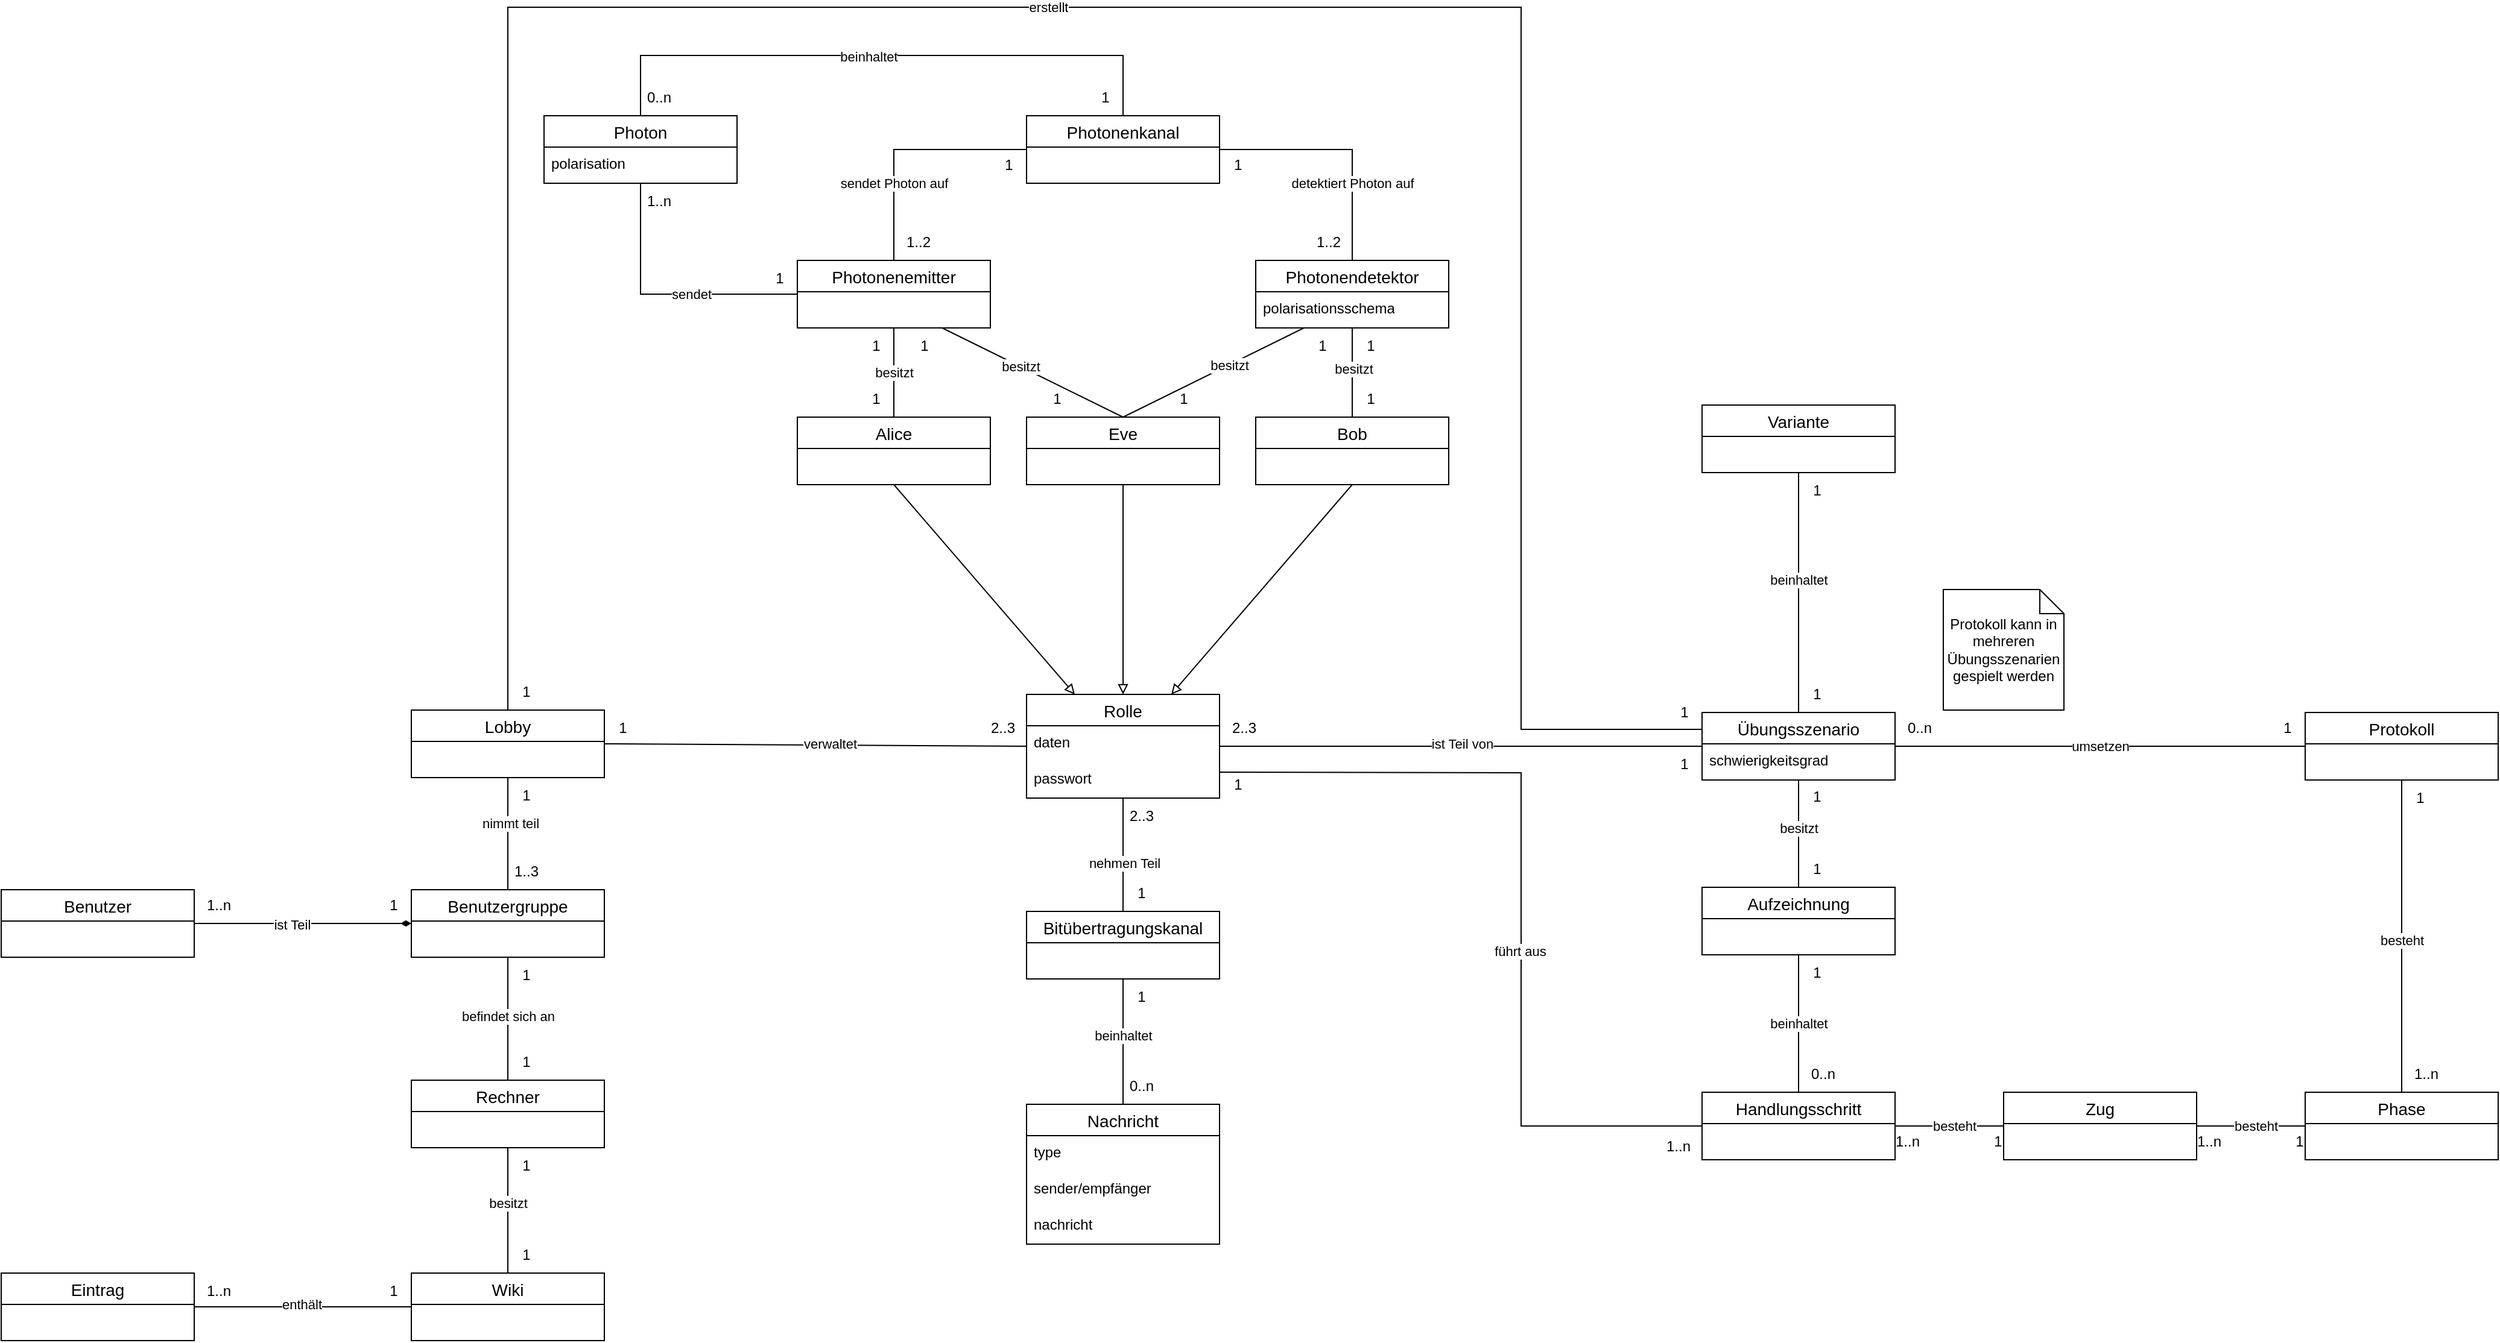 <mxfile version="21.1.2" type="device">
  <diagram id="R2lEEEUBdFMjLlhIrx00" name="Page-1">
    <mxGraphModel dx="4041" dy="4040" grid="1" gridSize="10" guides="1" tooltips="1" connect="1" arrows="1" fold="1" page="1" pageScale="1" pageWidth="850" pageHeight="1100" math="0" shadow="0" extFonts="Permanent Marker^https://fonts.googleapis.com/css?family=Permanent+Marker">
      <root>
        <mxCell id="0" />
        <mxCell id="1" parent="0" />
        <mxCell id="GPX1KlVqUzvG2VyEKRZV-11" value="Photonenkanal" style="swimlane;fontStyle=0;childLayout=stackLayout;horizontal=1;startSize=26;horizontalStack=0;resizeParent=1;resizeParentMax=0;resizeLast=0;collapsible=1;marginBottom=0;align=center;fontSize=14;" parent="1" vertex="1">
          <mxGeometry x="790" y="-1580" width="160" height="56" as="geometry" />
        </mxCell>
        <mxCell id="GPX1KlVqUzvG2VyEKRZV-12" value="Photon" style="swimlane;fontStyle=0;childLayout=stackLayout;horizontal=1;startSize=26;horizontalStack=0;resizeParent=1;resizeParentMax=0;resizeLast=0;collapsible=1;marginBottom=0;align=center;fontSize=14;" parent="1" vertex="1">
          <mxGeometry x="390" y="-1580" width="160" height="56" as="geometry" />
        </mxCell>
        <mxCell id="GPX1KlVqUzvG2VyEKRZV-13" value="polarisation" style="text;strokeColor=none;fillColor=none;spacingLeft=4;spacingRight=4;overflow=hidden;rotatable=0;points=[[0,0.5],[1,0.5]];portConstraint=eastwest;fontSize=12;whiteSpace=wrap;html=1;" parent="GPX1KlVqUzvG2VyEKRZV-12" vertex="1">
          <mxGeometry y="26" width="160" height="30" as="geometry" />
        </mxCell>
        <mxCell id="GPX1KlVqUzvG2VyEKRZV-14" value="Photonendetektor" style="swimlane;fontStyle=0;childLayout=stackLayout;horizontal=1;startSize=26;horizontalStack=0;resizeParent=1;resizeParentMax=0;resizeLast=0;collapsible=1;marginBottom=0;align=center;fontSize=14;" parent="1" vertex="1">
          <mxGeometry x="980" y="-1460" width="160" height="56" as="geometry" />
        </mxCell>
        <mxCell id="GPX1KlVqUzvG2VyEKRZV-15" value="polarisationsschema" style="text;strokeColor=none;fillColor=none;spacingLeft=4;spacingRight=4;overflow=hidden;rotatable=0;points=[[0,0.5],[1,0.5]];portConstraint=eastwest;fontSize=12;whiteSpace=wrap;html=1;" parent="GPX1KlVqUzvG2VyEKRZV-14" vertex="1">
          <mxGeometry y="26" width="160" height="30" as="geometry" />
        </mxCell>
        <mxCell id="GPX1KlVqUzvG2VyEKRZV-16" value="Bitübertragungskanal" style="swimlane;fontStyle=0;childLayout=stackLayout;horizontal=1;startSize=26;horizontalStack=0;resizeParent=1;resizeParentMax=0;resizeLast=0;collapsible=1;marginBottom=0;align=center;fontSize=14;" parent="1" vertex="1">
          <mxGeometry x="790" y="-920" width="160" height="56" as="geometry" />
        </mxCell>
        <mxCell id="GPX1KlVqUzvG2VyEKRZV-18" value="Photonenemitter" style="swimlane;fontStyle=0;childLayout=stackLayout;horizontal=1;startSize=26;horizontalStack=0;resizeParent=1;resizeParentMax=0;resizeLast=0;collapsible=1;marginBottom=0;align=center;fontSize=14;" parent="1" vertex="1">
          <mxGeometry x="600" y="-1460" width="160" height="56" as="geometry" />
        </mxCell>
        <mxCell id="GPX1KlVqUzvG2VyEKRZV-24" value="Rolle" style="swimlane;fontStyle=0;childLayout=stackLayout;horizontal=1;startSize=26;horizontalStack=0;resizeParent=1;resizeParentMax=0;resizeLast=0;collapsible=1;marginBottom=0;align=center;fontSize=14;" parent="1" vertex="1">
          <mxGeometry x="790" y="-1100" width="160" height="86" as="geometry" />
        </mxCell>
        <mxCell id="GPX1KlVqUzvG2VyEKRZV-25" value="daten" style="text;strokeColor=none;fillColor=none;spacingLeft=4;spacingRight=4;overflow=hidden;rotatable=0;points=[[0,0.5],[1,0.5]];portConstraint=eastwest;fontSize=12;whiteSpace=wrap;html=1;align=left;" parent="GPX1KlVqUzvG2VyEKRZV-24" vertex="1">
          <mxGeometry y="26" width="160" height="30" as="geometry" />
        </mxCell>
        <mxCell id="GPX1KlVqUzvG2VyEKRZV-26" value="passwort" style="text;strokeColor=none;fillColor=none;spacingLeft=4;spacingRight=4;overflow=hidden;rotatable=0;points=[[0,0.5],[1,0.5]];portConstraint=eastwest;fontSize=12;whiteSpace=wrap;html=1;align=left;" parent="GPX1KlVqUzvG2VyEKRZV-24" vertex="1">
          <mxGeometry y="56" width="160" height="30" as="geometry" />
        </mxCell>
        <mxCell id="GPX1KlVqUzvG2VyEKRZV-28" value="Bob" style="swimlane;fontStyle=0;childLayout=stackLayout;horizontal=1;startSize=26;horizontalStack=0;resizeParent=1;resizeParentMax=0;resizeLast=0;collapsible=1;marginBottom=0;align=center;fontSize=14;" parent="1" vertex="1">
          <mxGeometry x="980" y="-1330" width="160" height="56" as="geometry" />
        </mxCell>
        <mxCell id="GPX1KlVqUzvG2VyEKRZV-29" value="Eve" style="swimlane;fontStyle=0;childLayout=stackLayout;horizontal=1;startSize=26;horizontalStack=0;resizeParent=1;resizeParentMax=0;resizeLast=0;collapsible=1;marginBottom=0;align=center;fontSize=14;" parent="1" vertex="1">
          <mxGeometry x="790" y="-1330" width="160" height="56" as="geometry" />
        </mxCell>
        <mxCell id="GPX1KlVqUzvG2VyEKRZV-30" value="Alice" style="swimlane;fontStyle=0;childLayout=stackLayout;horizontal=1;startSize=26;horizontalStack=0;resizeParent=1;resizeParentMax=0;resizeLast=0;collapsible=1;marginBottom=0;align=center;fontSize=14;" parent="1" vertex="1">
          <mxGeometry x="600" y="-1330" width="160" height="56" as="geometry" />
        </mxCell>
        <mxCell id="GPX1KlVqUzvG2VyEKRZV-35" value="" style="endArrow=block;html=1;rounded=0;exitX=0.5;exitY=1;exitDx=0;exitDy=0;endFill=0;entryX=0.25;entryY=0;entryDx=0;entryDy=0;" parent="1" source="GPX1KlVqUzvG2VyEKRZV-30" target="GPX1KlVqUzvG2VyEKRZV-24" edge="1">
          <mxGeometry width="50" height="50" relative="1" as="geometry">
            <mxPoint x="1120" y="-1180" as="sourcePoint" />
            <mxPoint x="1170" y="-1230" as="targetPoint" />
          </mxGeometry>
        </mxCell>
        <mxCell id="GPX1KlVqUzvG2VyEKRZV-37" value="" style="endArrow=block;html=1;rounded=0;exitX=0.5;exitY=1;exitDx=0;exitDy=0;endFill=0;entryX=0.5;entryY=0;entryDx=0;entryDy=0;" parent="1" source="GPX1KlVqUzvG2VyEKRZV-29" target="GPX1KlVqUzvG2VyEKRZV-24" edge="1">
          <mxGeometry width="50" height="50" relative="1" as="geometry">
            <mxPoint x="710" y="-1264" as="sourcePoint" />
            <mxPoint x="880" y="-1150" as="targetPoint" />
          </mxGeometry>
        </mxCell>
        <mxCell id="GPX1KlVqUzvG2VyEKRZV-38" value="" style="endArrow=block;html=1;rounded=0;exitX=0.5;exitY=1;exitDx=0;exitDy=0;endFill=0;entryX=0.75;entryY=0;entryDx=0;entryDy=0;" parent="1" source="GPX1KlVqUzvG2VyEKRZV-28" target="GPX1KlVqUzvG2VyEKRZV-24" edge="1">
          <mxGeometry width="50" height="50" relative="1" as="geometry">
            <mxPoint x="880" y="-1264" as="sourcePoint" />
            <mxPoint x="880" y="-1150" as="targetPoint" />
          </mxGeometry>
        </mxCell>
        <mxCell id="GPX1KlVqUzvG2VyEKRZV-39" value="besitzt" style="endArrow=none;html=1;rounded=0;exitX=0.5;exitY=0;exitDx=0;exitDy=0;entryX=0.5;entryY=1;entryDx=0;entryDy=0;" parent="1" source="GPX1KlVqUzvG2VyEKRZV-30" target="GPX1KlVqUzvG2VyEKRZV-18" edge="1">
          <mxGeometry width="50" height="50" relative="1" as="geometry">
            <mxPoint x="930" y="-1340" as="sourcePoint" />
            <mxPoint x="980" y="-1390" as="targetPoint" />
          </mxGeometry>
        </mxCell>
        <mxCell id="GPX1KlVqUzvG2VyEKRZV-40" value="" style="endArrow=none;html=1;rounded=0;exitX=0.5;exitY=0;exitDx=0;exitDy=0;entryX=0.75;entryY=1;entryDx=0;entryDy=0;" parent="1" source="GPX1KlVqUzvG2VyEKRZV-29" target="GPX1KlVqUzvG2VyEKRZV-18" edge="1">
          <mxGeometry width="50" height="50" relative="1" as="geometry">
            <mxPoint x="930" y="-1340" as="sourcePoint" />
            <mxPoint x="980" y="-1390" as="targetPoint" />
          </mxGeometry>
        </mxCell>
        <mxCell id="ksc56Fep-IioeLBklwjt-76" value="besitzt" style="edgeLabel;html=1;align=center;verticalAlign=middle;resizable=0;points=[];" vertex="1" connectable="0" parent="GPX1KlVqUzvG2VyEKRZV-40">
          <mxGeometry x="0.134" relative="1" as="geometry">
            <mxPoint as="offset" />
          </mxGeometry>
        </mxCell>
        <mxCell id="GPX1KlVqUzvG2VyEKRZV-41" value="" style="endArrow=none;html=1;rounded=0;exitX=0.5;exitY=0;exitDx=0;exitDy=0;entryX=0.25;entryY=1;entryDx=0;entryDy=0;" parent="1" source="GPX1KlVqUzvG2VyEKRZV-29" target="GPX1KlVqUzvG2VyEKRZV-14" edge="1">
          <mxGeometry width="50" height="50" relative="1" as="geometry">
            <mxPoint x="930" y="-1340" as="sourcePoint" />
            <mxPoint x="1020" y="-1370" as="targetPoint" />
          </mxGeometry>
        </mxCell>
        <mxCell id="ksc56Fep-IioeLBklwjt-77" value="besitzt" style="edgeLabel;html=1;align=center;verticalAlign=middle;resizable=0;points=[];" vertex="1" connectable="0" parent="GPX1KlVqUzvG2VyEKRZV-41">
          <mxGeometry x="0.165" relative="1" as="geometry">
            <mxPoint as="offset" />
          </mxGeometry>
        </mxCell>
        <mxCell id="GPX1KlVqUzvG2VyEKRZV-42" value="" style="endArrow=none;html=1;rounded=0;exitX=0.5;exitY=0;exitDx=0;exitDy=0;entryX=0.5;entryY=1;entryDx=0;entryDy=0;" parent="1" source="GPX1KlVqUzvG2VyEKRZV-28" target="GPX1KlVqUzvG2VyEKRZV-14" edge="1">
          <mxGeometry width="50" height="50" relative="1" as="geometry">
            <mxPoint x="1050" y="-1350" as="sourcePoint" />
            <mxPoint x="1080" y="-1380" as="targetPoint" />
          </mxGeometry>
        </mxCell>
        <mxCell id="ksc56Fep-IioeLBklwjt-78" value="besitzt" style="edgeLabel;html=1;align=center;verticalAlign=middle;resizable=0;points=[];" vertex="1" connectable="0" parent="GPX1KlVqUzvG2VyEKRZV-42">
          <mxGeometry x="0.095" y="-1" relative="1" as="geometry">
            <mxPoint as="offset" />
          </mxGeometry>
        </mxCell>
        <mxCell id="GPX1KlVqUzvG2VyEKRZV-43" value="Übungsszenario" style="swimlane;fontStyle=0;childLayout=stackLayout;horizontal=1;startSize=26;horizontalStack=0;resizeParent=1;resizeParentMax=0;resizeLast=0;collapsible=1;marginBottom=0;align=center;fontSize=14;" parent="1" vertex="1">
          <mxGeometry x="1350" y="-1085" width="160" height="56" as="geometry" />
        </mxCell>
        <mxCell id="GPX1KlVqUzvG2VyEKRZV-44" value="schwierigkeitsgrad" style="text;strokeColor=none;fillColor=none;spacingLeft=4;spacingRight=4;overflow=hidden;rotatable=0;points=[[0,0.5],[1,0.5]];portConstraint=eastwest;fontSize=12;whiteSpace=wrap;html=1;" parent="GPX1KlVqUzvG2VyEKRZV-43" vertex="1">
          <mxGeometry y="26" width="160" height="30" as="geometry" />
        </mxCell>
        <mxCell id="GPX1KlVqUzvG2VyEKRZV-45" value="" style="endArrow=none;html=1;rounded=0;exitX=1;exitY=0.5;exitDx=0;exitDy=0;entryX=0;entryY=0.5;entryDx=0;entryDy=0;" parent="1" source="GPX1KlVqUzvG2VyEKRZV-24" target="GPX1KlVqUzvG2VyEKRZV-43" edge="1">
          <mxGeometry width="50" height="50" relative="1" as="geometry">
            <mxPoint x="1010" y="-1080" as="sourcePoint" />
            <mxPoint x="1310" y="-1050" as="targetPoint" />
          </mxGeometry>
        </mxCell>
        <mxCell id="GPX1KlVqUzvG2VyEKRZV-125" value="ist Teil von" style="edgeLabel;html=1;align=center;verticalAlign=middle;resizable=0;points=[];" parent="GPX1KlVqUzvG2VyEKRZV-45" vertex="1" connectable="0">
          <mxGeometry x="-0.032" relative="1" as="geometry">
            <mxPoint x="7" y="-2" as="offset" />
          </mxGeometry>
        </mxCell>
        <mxCell id="GPX1KlVqUzvG2VyEKRZV-50" value="" style="endArrow=none;html=1;rounded=0;exitX=0.5;exitY=0;exitDx=0;exitDy=0;entryX=0;entryY=0.5;entryDx=0;entryDy=0;" parent="1" source="GPX1KlVqUzvG2VyEKRZV-18" target="GPX1KlVqUzvG2VyEKRZV-11" edge="1">
          <mxGeometry width="50" height="50" relative="1" as="geometry">
            <mxPoint x="990" y="-1360" as="sourcePoint" />
            <mxPoint x="1040" y="-1410" as="targetPoint" />
            <Array as="points">
              <mxPoint x="680" y="-1552" />
            </Array>
          </mxGeometry>
        </mxCell>
        <mxCell id="GPX1KlVqUzvG2VyEKRZV-116" value="sendet Photon auf" style="edgeLabel;html=1;align=center;verticalAlign=middle;resizable=0;points=[];" parent="GPX1KlVqUzvG2VyEKRZV-50" vertex="1" connectable="0">
          <mxGeometry x="-0.198" y="1" relative="1" as="geometry">
            <mxPoint x="1" y="17" as="offset" />
          </mxGeometry>
        </mxCell>
        <mxCell id="GPX1KlVqUzvG2VyEKRZV-51" value="" style="endArrow=none;html=1;rounded=0;exitX=0.5;exitY=0;exitDx=0;exitDy=0;entryX=1;entryY=0.5;entryDx=0;entryDy=0;" parent="1" source="GPX1KlVqUzvG2VyEKRZV-14" target="GPX1KlVqUzvG2VyEKRZV-11" edge="1">
          <mxGeometry width="50" height="50" relative="1" as="geometry">
            <mxPoint x="990" y="-1360" as="sourcePoint" />
            <mxPoint x="1040" y="-1410" as="targetPoint" />
            <Array as="points">
              <mxPoint x="1060" y="-1552" />
            </Array>
          </mxGeometry>
        </mxCell>
        <mxCell id="GPX1KlVqUzvG2VyEKRZV-117" value="detektiert Photon&amp;nbsp;auf" style="edgeLabel;html=1;align=center;verticalAlign=middle;resizable=0;points=[];" parent="GPX1KlVqUzvG2VyEKRZV-51" vertex="1" connectable="0">
          <mxGeometry x="-0.366" y="1" relative="1" as="geometry">
            <mxPoint x="1" as="offset" />
          </mxGeometry>
        </mxCell>
        <mxCell id="GPX1KlVqUzvG2VyEKRZV-52" value="" style="endArrow=none;html=1;rounded=0;exitX=0;exitY=0.5;exitDx=0;exitDy=0;entryX=0.5;entryY=1;entryDx=0;entryDy=0;" parent="1" source="GPX1KlVqUzvG2VyEKRZV-18" target="GPX1KlVqUzvG2VyEKRZV-12" edge="1">
          <mxGeometry width="50" height="50" relative="1" as="geometry">
            <mxPoint x="990" y="-1570" as="sourcePoint" />
            <mxPoint x="1040" y="-1620" as="targetPoint" />
            <Array as="points">
              <mxPoint x="470" y="-1432" />
            </Array>
          </mxGeometry>
        </mxCell>
        <mxCell id="GPX1KlVqUzvG2VyEKRZV-124" value="sendet" style="edgeLabel;html=1;align=center;verticalAlign=middle;resizable=0;points=[];" parent="GPX1KlVqUzvG2VyEKRZV-52" vertex="1" connectable="0">
          <mxGeometry x="-0.207" relative="1" as="geometry">
            <mxPoint as="offset" />
          </mxGeometry>
        </mxCell>
        <mxCell id="GPX1KlVqUzvG2VyEKRZV-53" value="" style="endArrow=none;html=1;rounded=0;exitX=0.5;exitY=0;exitDx=0;exitDy=0;entryX=0.5;entryY=1;entryDx=0;entryDy=0;" parent="1" source="GPX1KlVqUzvG2VyEKRZV-16" target="GPX1KlVqUzvG2VyEKRZV-24" edge="1">
          <mxGeometry width="50" height="50" relative="1" as="geometry">
            <mxPoint x="1040" y="-1030" as="sourcePoint" />
            <mxPoint x="890" y="-980" as="targetPoint" />
          </mxGeometry>
        </mxCell>
        <mxCell id="GPX1KlVqUzvG2VyEKRZV-99" value="nehmen Teil" style="edgeLabel;html=1;align=center;verticalAlign=middle;resizable=0;points=[];" parent="GPX1KlVqUzvG2VyEKRZV-53" vertex="1" connectable="0">
          <mxGeometry x="-0.14" y="-1" relative="1" as="geometry">
            <mxPoint as="offset" />
          </mxGeometry>
        </mxCell>
        <mxCell id="GPX1KlVqUzvG2VyEKRZV-54" value="Nachricht" style="swimlane;fontStyle=0;childLayout=stackLayout;horizontal=1;startSize=26;horizontalStack=0;resizeParent=1;resizeParentMax=0;resizeLast=0;collapsible=1;marginBottom=0;align=center;fontSize=14;" parent="1" vertex="1">
          <mxGeometry x="790" y="-760" width="160" height="116" as="geometry" />
        </mxCell>
        <mxCell id="GPX1KlVqUzvG2VyEKRZV-85" value="type" style="text;strokeColor=none;fillColor=none;spacingLeft=4;spacingRight=4;overflow=hidden;rotatable=0;points=[[0,0.5],[1,0.5]];portConstraint=eastwest;fontSize=12;whiteSpace=wrap;html=1;align=left;" parent="GPX1KlVqUzvG2VyEKRZV-54" vertex="1">
          <mxGeometry y="26" width="160" height="30" as="geometry" />
        </mxCell>
        <mxCell id="GPX1KlVqUzvG2VyEKRZV-107" value="sender/empfänger" style="text;strokeColor=none;fillColor=none;spacingLeft=4;spacingRight=4;overflow=hidden;rotatable=0;points=[[0,0.5],[1,0.5]];portConstraint=eastwest;fontSize=12;whiteSpace=wrap;html=1;align=left;" parent="GPX1KlVqUzvG2VyEKRZV-54" vertex="1">
          <mxGeometry y="56" width="160" height="30" as="geometry" />
        </mxCell>
        <mxCell id="GPX1KlVqUzvG2VyEKRZV-86" value="nachricht" style="text;strokeColor=none;fillColor=none;spacingLeft=4;spacingRight=4;overflow=hidden;rotatable=0;points=[[0,0.5],[1,0.5]];portConstraint=eastwest;fontSize=12;whiteSpace=wrap;html=1;align=left;" parent="GPX1KlVqUzvG2VyEKRZV-54" vertex="1">
          <mxGeometry y="86" width="160" height="30" as="geometry" />
        </mxCell>
        <mxCell id="GPX1KlVqUzvG2VyEKRZV-55" value="" style="endArrow=none;html=1;rounded=0;exitX=0.5;exitY=0;exitDx=0;exitDy=0;entryX=0.5;entryY=1;entryDx=0;entryDy=0;" parent="1" source="GPX1KlVqUzvG2VyEKRZV-54" target="GPX1KlVqUzvG2VyEKRZV-16" edge="1">
          <mxGeometry width="50" height="50" relative="1" as="geometry">
            <mxPoint x="1020" y="-1000" as="sourcePoint" />
            <mxPoint x="1070" y="-1050" as="targetPoint" />
          </mxGeometry>
        </mxCell>
        <mxCell id="GPX1KlVqUzvG2VyEKRZV-104" value="beinhaltet" style="edgeLabel;html=1;align=center;verticalAlign=middle;resizable=0;points=[];" parent="GPX1KlVqUzvG2VyEKRZV-55" vertex="1" connectable="0">
          <mxGeometry x="0.096" y="1" relative="1" as="geometry">
            <mxPoint x="1" as="offset" />
          </mxGeometry>
        </mxCell>
        <mxCell id="GPX1KlVqUzvG2VyEKRZV-56" value="Rechner" style="swimlane;fontStyle=0;childLayout=stackLayout;horizontal=1;startSize=26;horizontalStack=0;resizeParent=1;resizeParentMax=0;resizeLast=0;collapsible=1;marginBottom=0;align=center;fontSize=14;" parent="1" vertex="1">
          <mxGeometry x="280" y="-780" width="160" height="56" as="geometry" />
        </mxCell>
        <mxCell id="GPX1KlVqUzvG2VyEKRZV-57" value="" style="endArrow=none;html=1;rounded=0;exitX=0.5;exitY=0;exitDx=0;exitDy=0;entryX=0.5;entryY=1;entryDx=0;entryDy=0;" parent="1" source="GPX1KlVqUzvG2VyEKRZV-56" target="ksc56Fep-IioeLBklwjt-12" edge="1">
          <mxGeometry width="50" height="50" relative="1" as="geometry">
            <mxPoint x="710" y="-1080" as="sourcePoint" />
            <mxPoint x="570" y="-1061" as="targetPoint" />
          </mxGeometry>
        </mxCell>
        <mxCell id="GPX1KlVqUzvG2VyEKRZV-90" value="befindet sich an" style="edgeLabel;html=1;align=center;verticalAlign=middle;resizable=0;points=[];" parent="GPX1KlVqUzvG2VyEKRZV-57" vertex="1" connectable="0">
          <mxGeometry x="-0.306" y="-2" relative="1" as="geometry">
            <mxPoint x="-2" y="-18" as="offset" />
          </mxGeometry>
        </mxCell>
        <mxCell id="GPX1KlVqUzvG2VyEKRZV-58" value="Wiki" style="swimlane;fontStyle=0;childLayout=stackLayout;horizontal=1;startSize=26;horizontalStack=0;resizeParent=1;resizeParentMax=0;resizeLast=0;collapsible=1;marginBottom=0;align=center;fontSize=14;" parent="1" vertex="1">
          <mxGeometry x="280" y="-620" width="160" height="56" as="geometry" />
        </mxCell>
        <mxCell id="GPX1KlVqUzvG2VyEKRZV-59" value="" style="endArrow=none;html=1;rounded=0;exitX=0.5;exitY=0;exitDx=0;exitDy=0;entryX=0.5;entryY=1;entryDx=0;entryDy=0;" parent="1" source="GPX1KlVqUzvG2VyEKRZV-58" target="GPX1KlVqUzvG2VyEKRZV-56" edge="1">
          <mxGeometry width="50" height="50" relative="1" as="geometry">
            <mxPoint x="710" y="-630" as="sourcePoint" />
            <mxPoint x="760" y="-680" as="targetPoint" />
          </mxGeometry>
        </mxCell>
        <mxCell id="GPX1KlVqUzvG2VyEKRZV-93" value="besitzt" style="edgeLabel;html=1;align=center;verticalAlign=middle;resizable=0;points=[];" parent="GPX1KlVqUzvG2VyEKRZV-59" vertex="1" connectable="0">
          <mxGeometry x="0.115" y="-1" relative="1" as="geometry">
            <mxPoint x="-1" as="offset" />
          </mxGeometry>
        </mxCell>
        <mxCell id="GPX1KlVqUzvG2VyEKRZV-60" value="Eintrag" style="swimlane;fontStyle=0;childLayout=stackLayout;horizontal=1;startSize=26;horizontalStack=0;resizeParent=1;resizeParentMax=0;resizeLast=0;collapsible=1;marginBottom=0;align=center;fontSize=14;" parent="1" vertex="1">
          <mxGeometry x="-60" y="-620" width="160" height="56" as="geometry" />
        </mxCell>
        <mxCell id="GPX1KlVqUzvG2VyEKRZV-61" value="" style="endArrow=none;html=1;rounded=0;exitX=1;exitY=0.5;exitDx=0;exitDy=0;entryX=0;entryY=0.5;entryDx=0;entryDy=0;" parent="1" source="GPX1KlVqUzvG2VyEKRZV-60" target="GPX1KlVqUzvG2VyEKRZV-58" edge="1">
          <mxGeometry width="50" height="50" relative="1" as="geometry">
            <mxPoint x="710" y="-770" as="sourcePoint" />
            <mxPoint x="760" y="-820" as="targetPoint" />
          </mxGeometry>
        </mxCell>
        <mxCell id="GPX1KlVqUzvG2VyEKRZV-96" value="enthält" style="edgeLabel;html=1;align=center;verticalAlign=middle;resizable=0;points=[];" parent="GPX1KlVqUzvG2VyEKRZV-61" vertex="1" connectable="0">
          <mxGeometry x="-0.125" y="2" relative="1" as="geometry">
            <mxPoint x="10" as="offset" />
          </mxGeometry>
        </mxCell>
        <mxCell id="GPX1KlVqUzvG2VyEKRZV-62" value="Handlungsschritt" style="swimlane;fontStyle=0;childLayout=stackLayout;horizontal=1;startSize=26;horizontalStack=0;resizeParent=1;resizeParentMax=0;resizeLast=0;collapsible=1;marginBottom=0;align=center;fontSize=14;" parent="1" vertex="1">
          <mxGeometry x="1350" y="-770" width="160" height="56" as="geometry" />
        </mxCell>
        <mxCell id="GPX1KlVqUzvG2VyEKRZV-63" value="Phase" style="swimlane;fontStyle=0;childLayout=stackLayout;horizontal=1;startSize=26;horizontalStack=0;resizeParent=1;resizeParentMax=0;resizeLast=0;collapsible=1;marginBottom=0;align=center;fontSize=14;" parent="1" vertex="1">
          <mxGeometry x="1850" y="-770" width="160" height="56" as="geometry" />
        </mxCell>
        <mxCell id="GPX1KlVqUzvG2VyEKRZV-64" value="" style="endArrow=none;html=1;rounded=0;entryX=0;entryY=0.5;entryDx=0;entryDy=0;exitX=1;exitY=0.5;exitDx=0;exitDy=0;" parent="1" source="-kzUQ8mjugvhLdc6v-UZ-4" target="GPX1KlVqUzvG2VyEKRZV-63" edge="1">
          <mxGeometry width="50" height="50" relative="1" as="geometry">
            <mxPoint x="1650" y="-752" as="sourcePoint" />
            <mxPoint x="1620" y="-890" as="targetPoint" />
          </mxGeometry>
        </mxCell>
        <mxCell id="GPX1KlVqUzvG2VyEKRZV-156" value="besteht" style="edgeLabel;html=1;align=center;verticalAlign=middle;resizable=0;points=[];" parent="GPX1KlVqUzvG2VyEKRZV-64" vertex="1" connectable="0">
          <mxGeometry x="-0.137" relative="1" as="geometry">
            <mxPoint x="10" as="offset" />
          </mxGeometry>
        </mxCell>
        <mxCell id="GPX1KlVqUzvG2VyEKRZV-65" value="" style="endArrow=none;html=1;rounded=0;exitX=0;exitY=0.5;exitDx=0;exitDy=0;entryX=1;entryY=0.75;entryDx=0;entryDy=0;" parent="1" source="GPX1KlVqUzvG2VyEKRZV-62" target="GPX1KlVqUzvG2VyEKRZV-24" edge="1">
          <mxGeometry width="50" height="50" relative="1" as="geometry">
            <mxPoint x="1640" y="-760" as="sourcePoint" />
            <mxPoint x="1260" y="-980" as="targetPoint" />
            <Array as="points">
              <mxPoint x="1200" y="-742" />
              <mxPoint x="1200" y="-990" />
              <mxPoint x="1200" y="-1035" />
            </Array>
          </mxGeometry>
        </mxCell>
        <mxCell id="GPX1KlVqUzvG2VyEKRZV-153" value="führt aus" style="edgeLabel;html=1;align=center;verticalAlign=middle;resizable=0;points=[];" parent="GPX1KlVqUzvG2VyEKRZV-65" vertex="1" connectable="0">
          <mxGeometry x="-0.147" y="1" relative="1" as="geometry">
            <mxPoint as="offset" />
          </mxGeometry>
        </mxCell>
        <mxCell id="GPX1KlVqUzvG2VyEKRZV-66" value="Variante" style="swimlane;fontStyle=0;childLayout=stackLayout;horizontal=1;startSize=26;horizontalStack=0;resizeParent=1;resizeParentMax=0;resizeLast=0;collapsible=1;marginBottom=0;align=center;fontSize=14;" parent="1" vertex="1">
          <mxGeometry x="1350" y="-1340" width="160" height="56" as="geometry" />
        </mxCell>
        <mxCell id="GPX1KlVqUzvG2VyEKRZV-67" value="" style="endArrow=none;html=1;rounded=0;exitX=0.5;exitY=0;exitDx=0;exitDy=0;entryX=0.5;entryY=1;entryDx=0;entryDy=0;" parent="1" source="GPX1KlVqUzvG2VyEKRZV-43" target="GPX1KlVqUzvG2VyEKRZV-66" edge="1">
          <mxGeometry width="50" height="50" relative="1" as="geometry">
            <mxPoint x="1590" y="-1220" as="sourcePoint" />
            <mxPoint x="1690" y="-1280" as="targetPoint" />
            <Array as="points">
              <mxPoint x="1430" y="-1170" />
            </Array>
          </mxGeometry>
        </mxCell>
        <mxCell id="GPX1KlVqUzvG2VyEKRZV-138" value="beinhaltet" style="edgeLabel;html=1;align=center;verticalAlign=middle;resizable=0;points=[];" parent="GPX1KlVqUzvG2VyEKRZV-67" vertex="1" connectable="0">
          <mxGeometry x="0.098" y="-1" relative="1" as="geometry">
            <mxPoint x="-1" y="-1" as="offset" />
          </mxGeometry>
        </mxCell>
        <mxCell id="GPX1KlVqUzvG2VyEKRZV-68" value="" style="endArrow=none;html=1;rounded=0;exitX=0.5;exitY=0;exitDx=0;exitDy=0;entryX=0.5;entryY=1;entryDx=0;entryDy=0;" parent="1" source="GPX1KlVqUzvG2VyEKRZV-63" target="GPX1KlVqUzvG2VyEKRZV-69" edge="1">
          <mxGeometry width="50" height="50" relative="1" as="geometry">
            <mxPoint x="1759.42" y="-430" as="sourcePoint" />
            <mxPoint x="1809.42" y="-1050" as="targetPoint" />
            <Array as="points" />
          </mxGeometry>
        </mxCell>
        <mxCell id="GPX1KlVqUzvG2VyEKRZV-144" value="besteht" style="edgeLabel;html=1;align=center;verticalAlign=middle;resizable=0;points=[];" parent="GPX1KlVqUzvG2VyEKRZV-68" vertex="1" connectable="0">
          <mxGeometry x="0.132" relative="1" as="geometry">
            <mxPoint y="20" as="offset" />
          </mxGeometry>
        </mxCell>
        <mxCell id="GPX1KlVqUzvG2VyEKRZV-69" value="Protokoll" style="swimlane;fontStyle=0;childLayout=stackLayout;horizontal=1;startSize=26;horizontalStack=0;resizeParent=1;resizeParentMax=0;resizeLast=0;collapsible=1;marginBottom=0;align=center;fontSize=14;" parent="1" vertex="1">
          <mxGeometry x="1850" y="-1085" width="160" height="56" as="geometry" />
        </mxCell>
        <mxCell id="GPX1KlVqUzvG2VyEKRZV-71" value="Aufzeichnung" style="swimlane;fontStyle=0;childLayout=stackLayout;horizontal=1;startSize=26;horizontalStack=0;resizeParent=1;resizeParentMax=0;resizeLast=0;collapsible=1;marginBottom=0;align=center;fontSize=14;" parent="1" vertex="1">
          <mxGeometry x="1350" y="-940" width="160" height="56" as="geometry" />
        </mxCell>
        <mxCell id="GPX1KlVqUzvG2VyEKRZV-77" value="beinhaltet" style="endArrow=none;html=1;rounded=0;exitX=0.5;exitY=0;exitDx=0;exitDy=0;entryX=0.5;entryY=1;entryDx=0;entryDy=0;" parent="1" source="GPX1KlVqUzvG2VyEKRZV-62" target="GPX1KlVqUzvG2VyEKRZV-71" edge="1">
          <mxGeometry width="50" height="50" relative="1" as="geometry">
            <mxPoint x="1490" y="-910" as="sourcePoint" />
            <mxPoint x="1540" y="-960" as="targetPoint" />
          </mxGeometry>
        </mxCell>
        <mxCell id="GPX1KlVqUzvG2VyEKRZV-78" value="" style="endArrow=none;html=1;rounded=0;exitX=0.5;exitY=0;exitDx=0;exitDy=0;entryX=0.5;entryY=1;entryDx=0;entryDy=0;" parent="1" source="GPX1KlVqUzvG2VyEKRZV-71" target="GPX1KlVqUzvG2VyEKRZV-43" edge="1">
          <mxGeometry width="50" height="50" relative="1" as="geometry">
            <mxPoint x="1490" y="-910" as="sourcePoint" />
            <mxPoint x="1440" y="-1000" as="targetPoint" />
          </mxGeometry>
        </mxCell>
        <mxCell id="GPX1KlVqUzvG2VyEKRZV-145" value="besitzt" style="edgeLabel;html=1;align=center;verticalAlign=middle;resizable=0;points=[];" parent="GPX1KlVqUzvG2VyEKRZV-78" vertex="1" connectable="0">
          <mxGeometry x="0.098" y="-2" relative="1" as="geometry">
            <mxPoint x="-2" as="offset" />
          </mxGeometry>
        </mxCell>
        <mxCell id="GPX1KlVqUzvG2VyEKRZV-79" value="umsetzen" style="endArrow=none;html=1;rounded=0;entryX=0;entryY=0.5;entryDx=0;entryDy=0;exitX=1;exitY=0.5;exitDx=0;exitDy=0;" parent="1" source="GPX1KlVqUzvG2VyEKRZV-43" target="GPX1KlVqUzvG2VyEKRZV-69" edge="1">
          <mxGeometry width="50" height="50" relative="1" as="geometry">
            <mxPoint x="1550" y="-1060" as="sourcePoint" />
            <mxPoint x="1060" y="-1230" as="targetPoint" />
          </mxGeometry>
        </mxCell>
        <mxCell id="GPX1KlVqUzvG2VyEKRZV-129" value="" style="endArrow=none;html=1;rounded=0;exitX=0.5;exitY=0;exitDx=0;exitDy=0;entryX=0;entryY=0.25;entryDx=0;entryDy=0;" parent="1" source="ksc56Fep-IioeLBklwjt-1" target="GPX1KlVqUzvG2VyEKRZV-43" edge="1">
          <mxGeometry width="50" height="50" relative="1" as="geometry">
            <mxPoint x="570" y="-1117" as="sourcePoint" />
            <mxPoint x="1280" y="-1110" as="targetPoint" />
            <Array as="points">
              <mxPoint x="360" y="-1180" />
              <mxPoint x="360" y="-1670" />
              <mxPoint x="1200" y="-1670" />
              <mxPoint x="1200" y="-1071" />
            </Array>
          </mxGeometry>
        </mxCell>
        <mxCell id="ksc56Fep-IioeLBklwjt-31" value="erstellt" style="edgeLabel;html=1;align=center;verticalAlign=middle;resizable=0;points=[];" vertex="1" connectable="0" parent="GPX1KlVqUzvG2VyEKRZV-129">
          <mxGeometry x="-0.051" relative="1" as="geometry">
            <mxPoint as="offset" />
          </mxGeometry>
        </mxCell>
        <mxCell id="-kzUQ8mjugvhLdc6v-UZ-1" value="1" style="text;html=1;align=center;verticalAlign=middle;resizable=0;points=[];autosize=1;strokeColor=none;fillColor=none;" parent="1" vertex="1">
          <mxGeometry x="440" y="-1087" width="30" height="30" as="geometry" />
        </mxCell>
        <mxCell id="-kzUQ8mjugvhLdc6v-UZ-3" value="1..3" style="text;html=1;align=center;verticalAlign=middle;resizable=0;points=[];autosize=1;strokeColor=none;fillColor=none;" parent="1" vertex="1">
          <mxGeometry x="355" y="-968" width="40" height="30" as="geometry" />
        </mxCell>
        <mxCell id="-kzUQ8mjugvhLdc6v-UZ-4" value="Zug" style="swimlane;fontStyle=0;childLayout=stackLayout;horizontal=1;startSize=26;horizontalStack=0;resizeParent=1;resizeParentMax=0;resizeLast=0;collapsible=1;marginBottom=0;align=center;fontSize=14;" parent="1" vertex="1">
          <mxGeometry x="1600" y="-770" width="160" height="56" as="geometry" />
        </mxCell>
        <mxCell id="-kzUQ8mjugvhLdc6v-UZ-5" value="" style="endArrow=none;html=1;rounded=0;entryX=0;entryY=0.5;entryDx=0;entryDy=0;exitX=1;exitY=0.5;exitDx=0;exitDy=0;" parent="1" source="GPX1KlVqUzvG2VyEKRZV-62" target="-kzUQ8mjugvhLdc6v-UZ-4" edge="1">
          <mxGeometry width="50" height="50" relative="1" as="geometry">
            <mxPoint x="1480" y="-700" as="sourcePoint" />
            <mxPoint x="1560" y="-700" as="targetPoint" />
          </mxGeometry>
        </mxCell>
        <mxCell id="-kzUQ8mjugvhLdc6v-UZ-6" value="besteht" style="edgeLabel;html=1;align=center;verticalAlign=middle;resizable=0;points=[];" parent="-kzUQ8mjugvhLdc6v-UZ-5" vertex="1" connectable="0">
          <mxGeometry x="-0.137" relative="1" as="geometry">
            <mxPoint x="10" as="offset" />
          </mxGeometry>
        </mxCell>
        <mxCell id="ksc56Fep-IioeLBklwjt-1" value="Lobby" style="swimlane;fontStyle=0;childLayout=stackLayout;horizontal=1;startSize=26;horizontalStack=0;resizeParent=1;resizeParentMax=0;resizeLast=0;collapsible=1;marginBottom=0;align=center;fontSize=14;" vertex="1" parent="1">
          <mxGeometry x="280" y="-1087" width="160" height="56" as="geometry" />
        </mxCell>
        <mxCell id="ksc56Fep-IioeLBklwjt-4" value="Protokoll kann in mehreren Übungsszenarien gespielt werden" style="shape=note;size=20;whiteSpace=wrap;html=1;" vertex="1" parent="1">
          <mxGeometry x="1550" y="-1187" width="100" height="100" as="geometry" />
        </mxCell>
        <mxCell id="ksc56Fep-IioeLBklwjt-12" value="Benutzergruppe" style="swimlane;fontStyle=0;childLayout=stackLayout;horizontal=1;startSize=26;horizontalStack=0;resizeParent=1;resizeParentMax=0;resizeLast=0;collapsible=1;marginBottom=0;align=center;fontSize=14;" vertex="1" parent="1">
          <mxGeometry x="280" y="-938" width="160" height="56" as="geometry" />
        </mxCell>
        <mxCell id="ksc56Fep-IioeLBklwjt-13" value="Benutzer" style="swimlane;fontStyle=0;childLayout=stackLayout;horizontal=1;startSize=26;horizontalStack=0;resizeParent=1;resizeParentMax=0;resizeLast=0;collapsible=1;marginBottom=0;align=center;fontSize=14;" vertex="1" parent="1">
          <mxGeometry x="-60" y="-938" width="160" height="56" as="geometry" />
        </mxCell>
        <mxCell id="ksc56Fep-IioeLBklwjt-14" value="" style="endArrow=none;html=1;rounded=0;entryX=1;entryY=0.5;entryDx=0;entryDy=0;exitX=0;exitY=0.5;exitDx=0;exitDy=0;endFill=0;startArrow=diamondThin;startFill=1;" edge="1" parent="1" source="ksc56Fep-IioeLBklwjt-12" target="ksc56Fep-IioeLBklwjt-13">
          <mxGeometry width="50" height="50" relative="1" as="geometry">
            <mxPoint x="250" y="-1010" as="sourcePoint" />
            <mxPoint x="300" y="-1060" as="targetPoint" />
          </mxGeometry>
        </mxCell>
        <mxCell id="ksc56Fep-IioeLBklwjt-15" value="ist Teil" style="edgeLabel;html=1;align=center;verticalAlign=middle;resizable=0;points=[];" vertex="1" connectable="0" parent="ksc56Fep-IioeLBklwjt-14">
          <mxGeometry x="0.101" y="1" relative="1" as="geometry">
            <mxPoint as="offset" />
          </mxGeometry>
        </mxCell>
        <mxCell id="ksc56Fep-IioeLBklwjt-16" value="" style="endArrow=none;html=1;rounded=0;exitX=0.5;exitY=1;exitDx=0;exitDy=0;entryX=0.5;entryY=0;entryDx=0;entryDy=0;" edge="1" parent="1" source="ksc56Fep-IioeLBklwjt-1" target="ksc56Fep-IioeLBklwjt-12">
          <mxGeometry width="50" height="50" relative="1" as="geometry">
            <mxPoint x="450" y="-1090" as="sourcePoint" />
            <mxPoint x="500" y="-1140" as="targetPoint" />
          </mxGeometry>
        </mxCell>
        <mxCell id="ksc56Fep-IioeLBklwjt-21" value="nimmt teil" style="edgeLabel;html=1;align=center;verticalAlign=middle;resizable=0;points=[];" vertex="1" connectable="0" parent="ksc56Fep-IioeLBklwjt-16">
          <mxGeometry x="-0.179" y="2" relative="1" as="geometry">
            <mxPoint as="offset" />
          </mxGeometry>
        </mxCell>
        <mxCell id="ksc56Fep-IioeLBklwjt-17" value="" style="endArrow=none;html=1;rounded=0;exitX=1;exitY=0.5;exitDx=0;exitDy=0;entryX=0;entryY=0.5;entryDx=0;entryDy=0;" edge="1" parent="1" source="ksc56Fep-IioeLBklwjt-1" target="GPX1KlVqUzvG2VyEKRZV-24">
          <mxGeometry width="50" height="50" relative="1" as="geometry">
            <mxPoint x="730" y="-1110" as="sourcePoint" />
            <mxPoint x="730" y="-1010" as="targetPoint" />
          </mxGeometry>
        </mxCell>
        <mxCell id="ksc56Fep-IioeLBklwjt-19" value="verwaltet" style="edgeLabel;html=1;align=center;verticalAlign=middle;resizable=0;points=[];" vertex="1" connectable="0" parent="ksc56Fep-IioeLBklwjt-17">
          <mxGeometry x="0.069" y="1" relative="1" as="geometry">
            <mxPoint as="offset" />
          </mxGeometry>
        </mxCell>
        <mxCell id="ksc56Fep-IioeLBklwjt-20" value="2..3" style="text;html=1;align=center;verticalAlign=middle;resizable=0;points=[];autosize=1;strokeColor=none;fillColor=none;" vertex="1" parent="1">
          <mxGeometry x="750" y="-1087" width="40" height="30" as="geometry" />
        </mxCell>
        <mxCell id="ksc56Fep-IioeLBklwjt-22" value="1" style="text;html=1;align=center;verticalAlign=middle;resizable=0;points=[];autosize=1;strokeColor=none;fillColor=none;" vertex="1" parent="1">
          <mxGeometry x="360" y="-1031" width="30" height="30" as="geometry" />
        </mxCell>
        <mxCell id="ksc56Fep-IioeLBklwjt-23" value="1..n" style="text;html=1;align=center;verticalAlign=middle;resizable=0;points=[];autosize=1;strokeColor=none;fillColor=none;" vertex="1" parent="1">
          <mxGeometry x="100" y="-940" width="40" height="30" as="geometry" />
        </mxCell>
        <mxCell id="ksc56Fep-IioeLBklwjt-24" value="1" style="text;html=1;align=center;verticalAlign=middle;resizable=0;points=[];autosize=1;strokeColor=none;fillColor=none;" vertex="1" parent="1">
          <mxGeometry x="250" y="-940" width="30" height="30" as="geometry" />
        </mxCell>
        <mxCell id="ksc56Fep-IioeLBklwjt-25" value="1" style="text;html=1;align=center;verticalAlign=middle;resizable=0;points=[];autosize=1;strokeColor=none;fillColor=none;" vertex="1" parent="1">
          <mxGeometry x="360" y="-882" width="30" height="30" as="geometry" />
        </mxCell>
        <mxCell id="ksc56Fep-IioeLBklwjt-26" value="1" style="text;html=1;align=center;verticalAlign=middle;resizable=0;points=[];autosize=1;strokeColor=none;fillColor=none;" vertex="1" parent="1">
          <mxGeometry x="360" y="-810" width="30" height="30" as="geometry" />
        </mxCell>
        <mxCell id="ksc56Fep-IioeLBklwjt-27" value="1" style="text;html=1;align=center;verticalAlign=middle;resizable=0;points=[];autosize=1;strokeColor=none;fillColor=none;" vertex="1" parent="1">
          <mxGeometry x="360" y="-724" width="30" height="30" as="geometry" />
        </mxCell>
        <mxCell id="ksc56Fep-IioeLBklwjt-28" value="1" style="text;html=1;align=center;verticalAlign=middle;resizable=0;points=[];autosize=1;strokeColor=none;fillColor=none;" vertex="1" parent="1">
          <mxGeometry x="360" y="-650" width="30" height="30" as="geometry" />
        </mxCell>
        <mxCell id="ksc56Fep-IioeLBklwjt-29" value="1" style="text;html=1;align=center;verticalAlign=middle;resizable=0;points=[];autosize=1;strokeColor=none;fillColor=none;" vertex="1" parent="1">
          <mxGeometry x="250" y="-620" width="30" height="30" as="geometry" />
        </mxCell>
        <mxCell id="ksc56Fep-IioeLBklwjt-30" value="1..n" style="text;html=1;align=center;verticalAlign=middle;resizable=0;points=[];autosize=1;strokeColor=none;fillColor=none;" vertex="1" parent="1">
          <mxGeometry x="100" y="-620" width="40" height="30" as="geometry" />
        </mxCell>
        <mxCell id="ksc56Fep-IioeLBklwjt-32" value="1" style="text;html=1;align=center;verticalAlign=middle;resizable=0;points=[];autosize=1;strokeColor=none;fillColor=none;" vertex="1" parent="1">
          <mxGeometry x="360" y="-1117" width="30" height="30" as="geometry" />
        </mxCell>
        <mxCell id="ksc56Fep-IioeLBklwjt-33" value="1" style="text;html=1;align=center;verticalAlign=middle;resizable=0;points=[];autosize=1;strokeColor=none;fillColor=none;" vertex="1" parent="1">
          <mxGeometry x="1320" y="-1100" width="30" height="30" as="geometry" />
        </mxCell>
        <mxCell id="ksc56Fep-IioeLBklwjt-35" value="2..3" style="text;html=1;align=center;verticalAlign=middle;resizable=0;points=[];autosize=1;strokeColor=none;fillColor=none;" vertex="1" parent="1">
          <mxGeometry x="865" y="-1014" width="40" height="30" as="geometry" />
        </mxCell>
        <mxCell id="ksc56Fep-IioeLBklwjt-36" value="1" style="text;html=1;align=center;verticalAlign=middle;resizable=0;points=[];autosize=1;strokeColor=none;fillColor=none;" vertex="1" parent="1">
          <mxGeometry x="870" y="-950" width="30" height="30" as="geometry" />
        </mxCell>
        <mxCell id="ksc56Fep-IioeLBklwjt-37" value="1" style="text;html=1;align=center;verticalAlign=middle;resizable=0;points=[];autosize=1;strokeColor=none;fillColor=none;" vertex="1" parent="1">
          <mxGeometry x="870" y="-864" width="30" height="30" as="geometry" />
        </mxCell>
        <mxCell id="ksc56Fep-IioeLBklwjt-38" value="0..n" style="text;html=1;align=center;verticalAlign=middle;resizable=0;points=[];autosize=1;strokeColor=none;fillColor=none;" vertex="1" parent="1">
          <mxGeometry x="865" y="-790" width="40" height="30" as="geometry" />
        </mxCell>
        <mxCell id="ksc56Fep-IioeLBklwjt-39" value="1" style="text;html=1;align=center;verticalAlign=middle;resizable=0;points=[];autosize=1;strokeColor=none;fillColor=none;" vertex="1" parent="1">
          <mxGeometry x="950" y="-1040" width="30" height="30" as="geometry" />
        </mxCell>
        <mxCell id="ksc56Fep-IioeLBklwjt-40" value="1..n" style="text;html=1;align=center;verticalAlign=middle;resizable=0;points=[];autosize=1;strokeColor=none;fillColor=none;" vertex="1" parent="1">
          <mxGeometry x="1310" y="-740" width="40" height="30" as="geometry" />
        </mxCell>
        <mxCell id="ksc56Fep-IioeLBklwjt-41" value="2..3" style="text;html=1;align=center;verticalAlign=middle;resizable=0;points=[];autosize=1;strokeColor=none;fillColor=none;" vertex="1" parent="1">
          <mxGeometry x="950" y="-1087" width="40" height="30" as="geometry" />
        </mxCell>
        <mxCell id="ksc56Fep-IioeLBklwjt-42" value="1" style="text;html=1;align=center;verticalAlign=middle;resizable=0;points=[];autosize=1;strokeColor=none;fillColor=none;" vertex="1" parent="1">
          <mxGeometry x="1320" y="-1057" width="30" height="30" as="geometry" />
        </mxCell>
        <mxCell id="ksc56Fep-IioeLBklwjt-43" value="1" style="text;html=1;align=center;verticalAlign=middle;resizable=0;points=[];autosize=1;strokeColor=none;fillColor=none;" vertex="1" parent="1">
          <mxGeometry x="1430" y="-1115" width="30" height="30" as="geometry" />
        </mxCell>
        <mxCell id="ksc56Fep-IioeLBklwjt-44" value="1" style="text;html=1;align=center;verticalAlign=middle;resizable=0;points=[];autosize=1;strokeColor=none;fillColor=none;" vertex="1" parent="1">
          <mxGeometry x="1430" y="-1284" width="30" height="30" as="geometry" />
        </mxCell>
        <mxCell id="ksc56Fep-IioeLBklwjt-45" value="0..n" style="text;html=1;align=center;verticalAlign=middle;resizable=0;points=[];autosize=1;strokeColor=none;fillColor=none;" vertex="1" parent="1">
          <mxGeometry x="1430" y="-800" width="40" height="30" as="geometry" />
        </mxCell>
        <mxCell id="ksc56Fep-IioeLBklwjt-46" value="1" style="text;html=1;align=center;verticalAlign=middle;resizable=0;points=[];autosize=1;strokeColor=none;fillColor=none;" vertex="1" parent="1">
          <mxGeometry x="1430" y="-884" width="30" height="30" as="geometry" />
        </mxCell>
        <mxCell id="ksc56Fep-IioeLBklwjt-47" value="1" style="text;html=1;align=center;verticalAlign=middle;resizable=0;points=[];autosize=1;strokeColor=none;fillColor=none;" vertex="1" parent="1">
          <mxGeometry x="1430" y="-1030" width="30" height="30" as="geometry" />
        </mxCell>
        <mxCell id="ksc56Fep-IioeLBklwjt-48" value="1" style="text;html=1;align=center;verticalAlign=middle;resizable=0;points=[];autosize=1;strokeColor=none;fillColor=none;" vertex="1" parent="1">
          <mxGeometry x="1430" y="-970" width="30" height="30" as="geometry" />
        </mxCell>
        <mxCell id="ksc56Fep-IioeLBklwjt-49" value="0..n" style="text;html=1;align=center;verticalAlign=middle;resizable=0;points=[];autosize=1;strokeColor=none;fillColor=none;" vertex="1" parent="1">
          <mxGeometry x="1510" y="-1087" width="40" height="30" as="geometry" />
        </mxCell>
        <mxCell id="ksc56Fep-IioeLBklwjt-50" value="1" style="text;html=1;align=center;verticalAlign=middle;resizable=0;points=[];autosize=1;strokeColor=none;fillColor=none;" vertex="1" parent="1">
          <mxGeometry x="1820" y="-1087" width="30" height="30" as="geometry" />
        </mxCell>
        <mxCell id="ksc56Fep-IioeLBklwjt-51" value="1" style="text;html=1;align=center;verticalAlign=middle;resizable=0;points=[];autosize=1;strokeColor=none;fillColor=none;" vertex="1" parent="1">
          <mxGeometry x="1930" y="-1029" width="30" height="30" as="geometry" />
        </mxCell>
        <mxCell id="ksc56Fep-IioeLBklwjt-52" value="1..n" style="text;html=1;align=center;verticalAlign=middle;resizable=0;points=[];autosize=1;strokeColor=none;fillColor=none;" vertex="1" parent="1">
          <mxGeometry x="1930" y="-800" width="40" height="30" as="geometry" />
        </mxCell>
        <mxCell id="ksc56Fep-IioeLBklwjt-53" value="1..n" style="text;html=1;align=center;verticalAlign=middle;resizable=0;points=[];autosize=1;strokeColor=none;fillColor=none;" vertex="1" parent="1">
          <mxGeometry x="1750" y="-744" width="40" height="30" as="geometry" />
        </mxCell>
        <mxCell id="ksc56Fep-IioeLBklwjt-54" value="1..n" style="text;html=1;align=center;verticalAlign=middle;resizable=0;points=[];autosize=1;strokeColor=none;fillColor=none;" vertex="1" parent="1">
          <mxGeometry x="1500" y="-744" width="40" height="30" as="geometry" />
        </mxCell>
        <mxCell id="ksc56Fep-IioeLBklwjt-55" value="1" style="text;html=1;align=center;verticalAlign=middle;resizable=0;points=[];autosize=1;strokeColor=none;fillColor=none;" vertex="1" parent="1">
          <mxGeometry x="1830" y="-744" width="30" height="30" as="geometry" />
        </mxCell>
        <mxCell id="ksc56Fep-IioeLBklwjt-56" value="1" style="text;html=1;align=center;verticalAlign=middle;resizable=0;points=[];autosize=1;strokeColor=none;fillColor=none;" vertex="1" parent="1">
          <mxGeometry x="1580" y="-744" width="30" height="30" as="geometry" />
        </mxCell>
        <mxCell id="ksc56Fep-IioeLBklwjt-58" value="1" style="text;html=1;align=center;verticalAlign=middle;resizable=0;points=[];autosize=1;strokeColor=none;fillColor=none;" vertex="1" parent="1">
          <mxGeometry x="650" y="-1360" width="30" height="30" as="geometry" />
        </mxCell>
        <mxCell id="ksc56Fep-IioeLBklwjt-59" value="1" style="text;html=1;align=center;verticalAlign=middle;resizable=0;points=[];autosize=1;strokeColor=none;fillColor=none;" vertex="1" parent="1">
          <mxGeometry x="650" y="-1404" width="30" height="30" as="geometry" />
        </mxCell>
        <mxCell id="ksc56Fep-IioeLBklwjt-60" value="1" style="text;html=1;align=center;verticalAlign=middle;resizable=0;points=[];autosize=1;strokeColor=none;fillColor=none;" vertex="1" parent="1">
          <mxGeometry x="1060" y="-1404" width="30" height="30" as="geometry" />
        </mxCell>
        <mxCell id="ksc56Fep-IioeLBklwjt-61" value="1" style="text;html=1;align=center;verticalAlign=middle;resizable=0;points=[];autosize=1;strokeColor=none;fillColor=none;" vertex="1" parent="1">
          <mxGeometry x="1060" y="-1360" width="30" height="30" as="geometry" />
        </mxCell>
        <mxCell id="ksc56Fep-IioeLBklwjt-62" value="1" style="text;html=1;align=center;verticalAlign=middle;resizable=0;points=[];autosize=1;strokeColor=none;fillColor=none;" vertex="1" parent="1">
          <mxGeometry x="905" y="-1360" width="30" height="30" as="geometry" />
        </mxCell>
        <mxCell id="ksc56Fep-IioeLBklwjt-63" value="1" style="text;html=1;align=center;verticalAlign=middle;resizable=0;points=[];autosize=1;strokeColor=none;fillColor=none;" vertex="1" parent="1">
          <mxGeometry x="800" y="-1360" width="30" height="30" as="geometry" />
        </mxCell>
        <mxCell id="ksc56Fep-IioeLBklwjt-64" value="1" style="text;html=1;align=center;verticalAlign=middle;resizable=0;points=[];autosize=1;strokeColor=none;fillColor=none;" vertex="1" parent="1">
          <mxGeometry x="690" y="-1404" width="30" height="30" as="geometry" />
        </mxCell>
        <mxCell id="ksc56Fep-IioeLBklwjt-65" value="1" style="text;html=1;align=center;verticalAlign=middle;resizable=0;points=[];autosize=1;strokeColor=none;fillColor=none;" vertex="1" parent="1">
          <mxGeometry x="1020" y="-1404" width="30" height="30" as="geometry" />
        </mxCell>
        <mxCell id="ksc56Fep-IioeLBklwjt-66" value="1..2" style="text;html=1;align=center;verticalAlign=middle;resizable=0;points=[];autosize=1;strokeColor=none;fillColor=none;" vertex="1" parent="1">
          <mxGeometry x="680" y="-1490" width="40" height="30" as="geometry" />
        </mxCell>
        <mxCell id="ksc56Fep-IioeLBklwjt-67" value="1..2" style="text;html=1;align=center;verticalAlign=middle;resizable=0;points=[];autosize=1;strokeColor=none;fillColor=none;" vertex="1" parent="1">
          <mxGeometry x="1020" y="-1490" width="40" height="30" as="geometry" />
        </mxCell>
        <mxCell id="ksc56Fep-IioeLBklwjt-68" value="1" style="text;html=1;align=center;verticalAlign=middle;resizable=0;points=[];autosize=1;strokeColor=none;fillColor=none;" vertex="1" parent="1">
          <mxGeometry x="760" y="-1554" width="30" height="30" as="geometry" />
        </mxCell>
        <mxCell id="ksc56Fep-IioeLBklwjt-69" value="1" style="text;html=1;align=center;verticalAlign=middle;resizable=0;points=[];autosize=1;strokeColor=none;fillColor=none;" vertex="1" parent="1">
          <mxGeometry x="950" y="-1554" width="30" height="30" as="geometry" />
        </mxCell>
        <mxCell id="ksc56Fep-IioeLBklwjt-70" value="" style="endArrow=none;html=1;rounded=0;entryX=0.5;entryY=0;entryDx=0;entryDy=0;exitX=0.5;exitY=0;exitDx=0;exitDy=0;" edge="1" parent="1" source="GPX1KlVqUzvG2VyEKRZV-12" target="GPX1KlVqUzvG2VyEKRZV-11">
          <mxGeometry width="50" height="50" relative="1" as="geometry">
            <mxPoint x="670" y="-1400" as="sourcePoint" />
            <mxPoint x="720" y="-1450" as="targetPoint" />
            <Array as="points">
              <mxPoint x="470" y="-1630" />
              <mxPoint x="670" y="-1630" />
              <mxPoint x="870" y="-1630" />
            </Array>
          </mxGeometry>
        </mxCell>
        <mxCell id="ksc56Fep-IioeLBklwjt-75" value="beinhaltet" style="edgeLabel;html=1;align=center;verticalAlign=middle;resizable=0;points=[];" vertex="1" connectable="0" parent="ksc56Fep-IioeLBklwjt-70">
          <mxGeometry x="-0.047" y="-1" relative="1" as="geometry">
            <mxPoint as="offset" />
          </mxGeometry>
        </mxCell>
        <mxCell id="ksc56Fep-IioeLBklwjt-71" value="1" style="text;html=1;align=center;verticalAlign=middle;resizable=0;points=[];autosize=1;strokeColor=none;fillColor=none;" vertex="1" parent="1">
          <mxGeometry x="570" y="-1460" width="30" height="30" as="geometry" />
        </mxCell>
        <mxCell id="ksc56Fep-IioeLBklwjt-72" value="1..n" style="text;html=1;align=center;verticalAlign=middle;resizable=0;points=[];autosize=1;strokeColor=none;fillColor=none;" vertex="1" parent="1">
          <mxGeometry x="465" y="-1524" width="40" height="30" as="geometry" />
        </mxCell>
        <mxCell id="ksc56Fep-IioeLBklwjt-73" value="1" style="text;html=1;align=center;verticalAlign=middle;resizable=0;points=[];autosize=1;strokeColor=none;fillColor=none;" vertex="1" parent="1">
          <mxGeometry x="840" y="-1610" width="30" height="30" as="geometry" />
        </mxCell>
        <mxCell id="ksc56Fep-IioeLBklwjt-74" value="0..n" style="text;html=1;align=center;verticalAlign=middle;resizable=0;points=[];autosize=1;strokeColor=none;fillColor=none;" vertex="1" parent="1">
          <mxGeometry x="465" y="-1610" width="40" height="30" as="geometry" />
        </mxCell>
      </root>
    </mxGraphModel>
  </diagram>
</mxfile>
